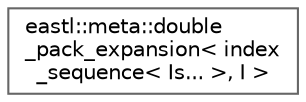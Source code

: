 digraph "类继承关系图"
{
 // LATEX_PDF_SIZE
  bgcolor="transparent";
  edge [fontname=Helvetica,fontsize=10,labelfontname=Helvetica,labelfontsize=10];
  node [fontname=Helvetica,fontsize=10,shape=box,height=0.2,width=0.4];
  rankdir="LR";
  Node0 [id="Node000000",label="eastl::meta::double\l_pack_expansion\< index\l_sequence\< Is... \>, I \>",height=0.2,width=0.4,color="grey40", fillcolor="white", style="filled",URL="$structeastl_1_1meta_1_1double__pack__expansion_3_01index__sequence_3_01_is_8_8_8_01_4_00_01_i_01_4.html",tooltip=" "];
}
